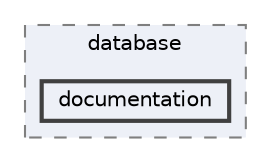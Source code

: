 digraph "/Users/fola/Documents/ArkScript/Ark/lib/modules/draft/database/documentation"
{
 // INTERACTIVE_SVG=YES
 // LATEX_PDF_SIZE
  bgcolor="transparent";
  edge [fontname=Helvetica,fontsize=10,labelfontname=Helvetica,labelfontsize=10];
  node [fontname=Helvetica,fontsize=10,shape=box,height=0.2,width=0.4];
  compound=true
  subgraph clusterdir_92cf627db9c043970bdbe4787ea5be21 {
    graph [ bgcolor="#edf0f7", pencolor="grey50", label="database", fontname=Helvetica,fontsize=10 style="filled,dashed", URL="dir_92cf627db9c043970bdbe4787ea5be21.html",tooltip=""]
  dir_dd1d4702969e576204aaccf9daa32aa8 [label="documentation", fillcolor="#edf0f7", color="grey25", style="filled,bold", URL="dir_dd1d4702969e576204aaccf9daa32aa8.html",tooltip=""];
  }
}
